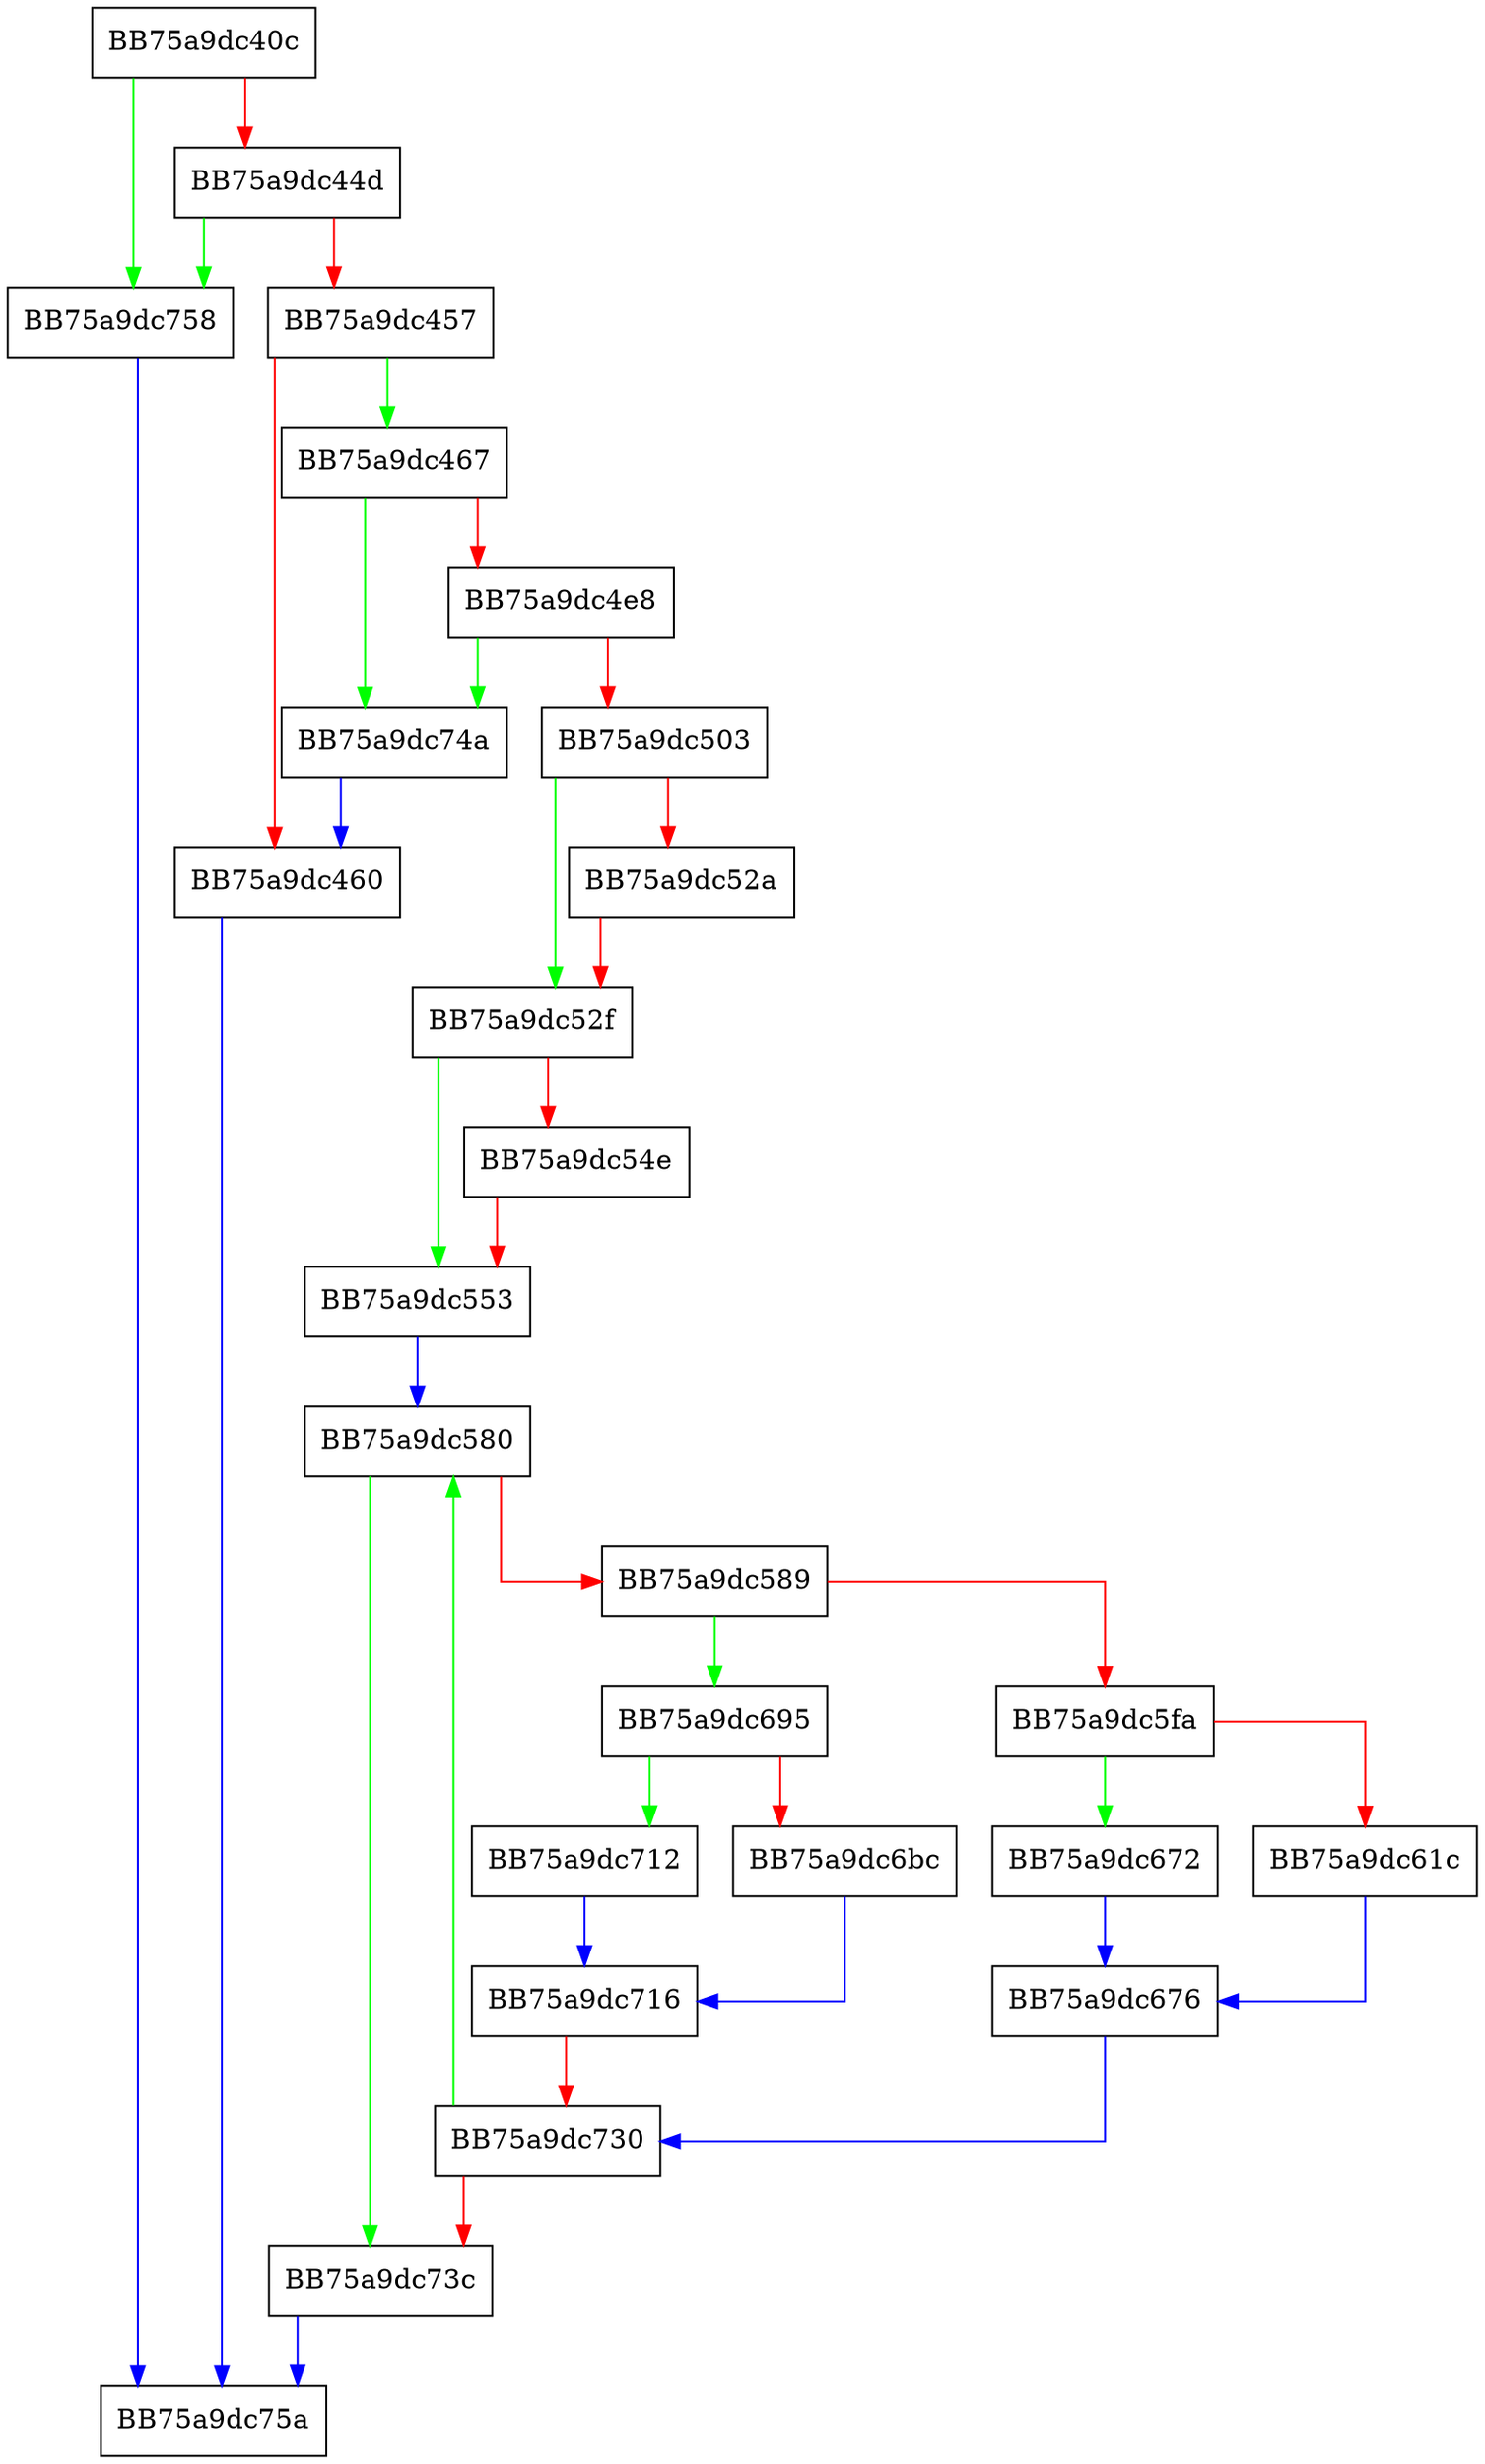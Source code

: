 digraph process_lbr_stack {
  node [shape="box"];
  graph [splines=ortho];
  BB75a9dc40c -> BB75a9dc758 [color="green"];
  BB75a9dc40c -> BB75a9dc44d [color="red"];
  BB75a9dc44d -> BB75a9dc758 [color="green"];
  BB75a9dc44d -> BB75a9dc457 [color="red"];
  BB75a9dc457 -> BB75a9dc467 [color="green"];
  BB75a9dc457 -> BB75a9dc460 [color="red"];
  BB75a9dc460 -> BB75a9dc75a [color="blue"];
  BB75a9dc467 -> BB75a9dc74a [color="green"];
  BB75a9dc467 -> BB75a9dc4e8 [color="red"];
  BB75a9dc4e8 -> BB75a9dc74a [color="green"];
  BB75a9dc4e8 -> BB75a9dc503 [color="red"];
  BB75a9dc503 -> BB75a9dc52f [color="green"];
  BB75a9dc503 -> BB75a9dc52a [color="red"];
  BB75a9dc52a -> BB75a9dc52f [color="red"];
  BB75a9dc52f -> BB75a9dc553 [color="green"];
  BB75a9dc52f -> BB75a9dc54e [color="red"];
  BB75a9dc54e -> BB75a9dc553 [color="red"];
  BB75a9dc553 -> BB75a9dc580 [color="blue"];
  BB75a9dc580 -> BB75a9dc73c [color="green"];
  BB75a9dc580 -> BB75a9dc589 [color="red"];
  BB75a9dc589 -> BB75a9dc695 [color="green"];
  BB75a9dc589 -> BB75a9dc5fa [color="red"];
  BB75a9dc5fa -> BB75a9dc672 [color="green"];
  BB75a9dc5fa -> BB75a9dc61c [color="red"];
  BB75a9dc61c -> BB75a9dc676 [color="blue"];
  BB75a9dc672 -> BB75a9dc676 [color="blue"];
  BB75a9dc676 -> BB75a9dc730 [color="blue"];
  BB75a9dc695 -> BB75a9dc712 [color="green"];
  BB75a9dc695 -> BB75a9dc6bc [color="red"];
  BB75a9dc6bc -> BB75a9dc716 [color="blue"];
  BB75a9dc712 -> BB75a9dc716 [color="blue"];
  BB75a9dc716 -> BB75a9dc730 [color="red"];
  BB75a9dc730 -> BB75a9dc580 [color="green"];
  BB75a9dc730 -> BB75a9dc73c [color="red"];
  BB75a9dc73c -> BB75a9dc75a [color="blue"];
  BB75a9dc74a -> BB75a9dc460 [color="blue"];
  BB75a9dc758 -> BB75a9dc75a [color="blue"];
}